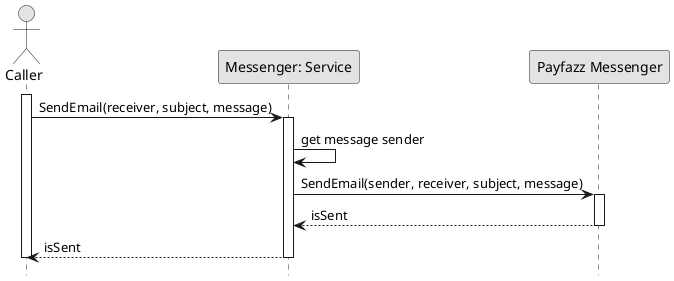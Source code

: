 @startuml SendEmail

skinparam ConditionStyle hline
skinparam Monochrome true
skinparam Shadowing false
hide footbox

actor Caller
participant "Messenger: Service" as MessengerService
participant "Payfazz Messenger" as PayfazzMessenger

activate Caller

Caller->MessengerService: SendEmail(receiver, subject, message)
activate MessengerService
MessengerService->MessengerService: get message sender
MessengerService->PayfazzMessenger: SendEmail(sender, receiver, subject, message)
activate PayfazzMessenger
PayfazzMessenger-->MessengerService: isSent
deactivate PayfazzMessenger
MessengerService-->Caller: isSent
deactivate MessengerService

deactivate Caller

@enduml